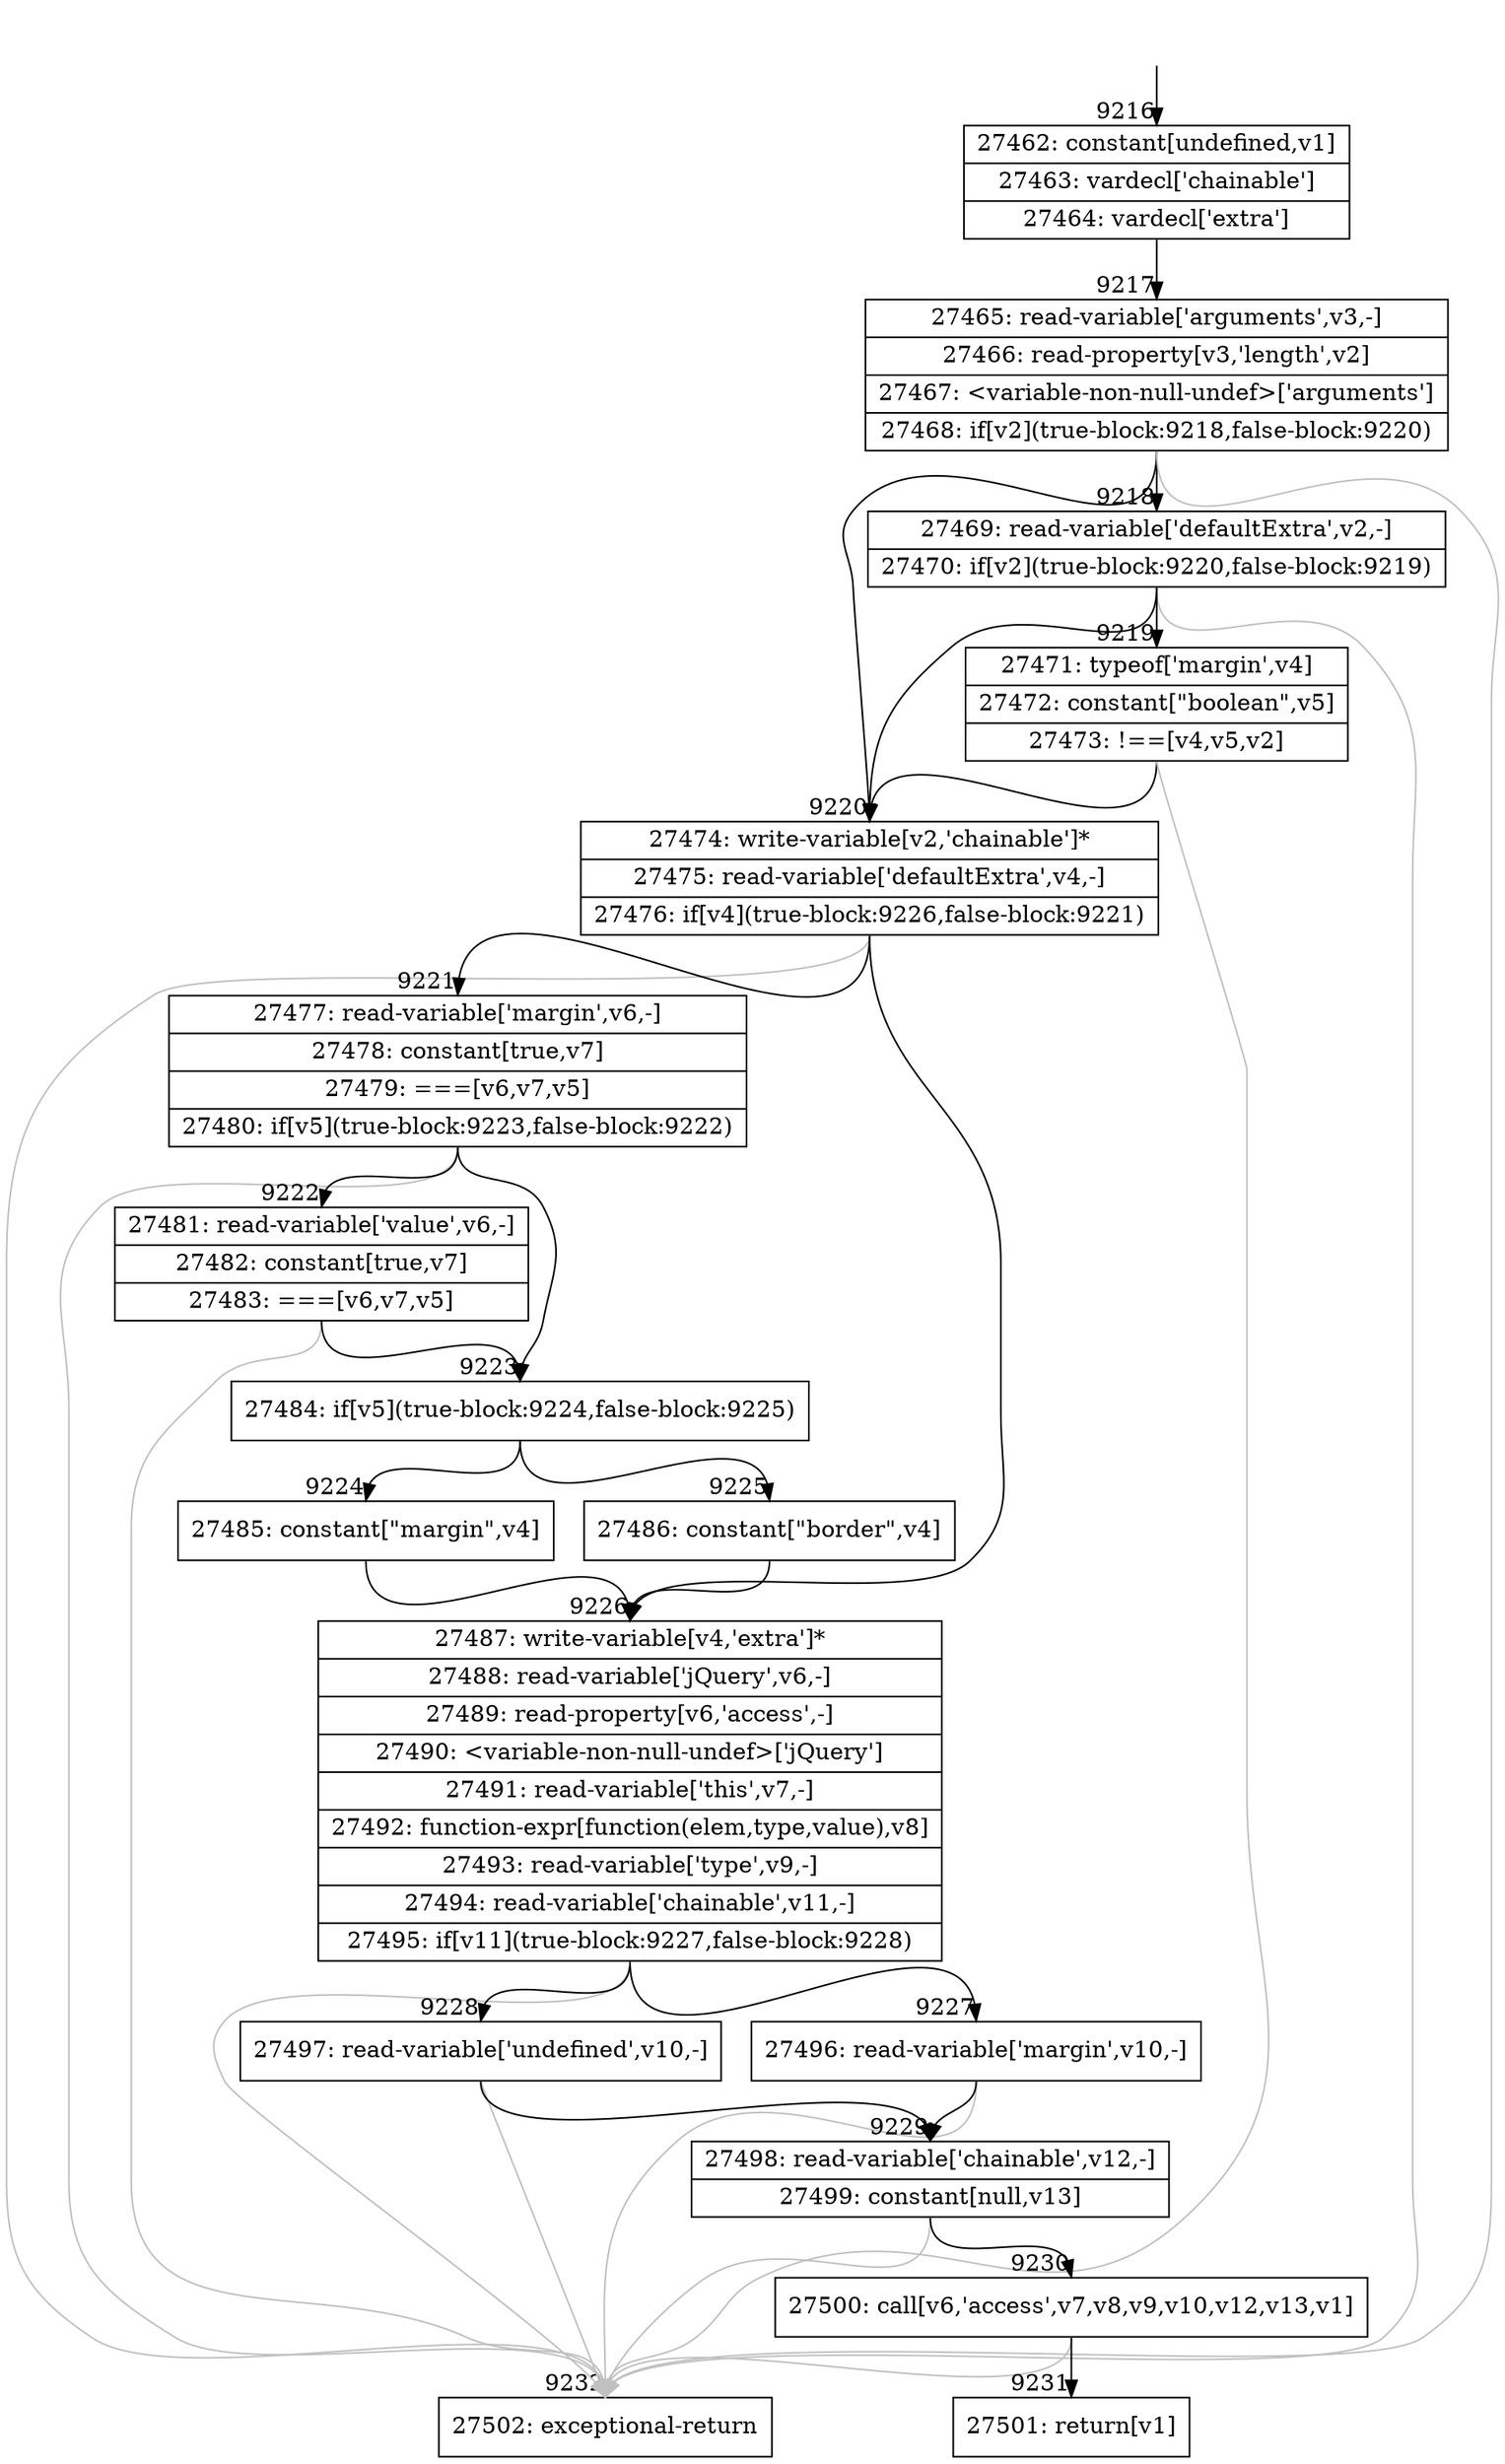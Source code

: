 digraph {
rankdir="TD"
BB_entry576[shape=none,label=""];
BB_entry576 -> BB9216 [tailport=s, headport=n, headlabel="    9216"]
BB9216 [shape=record label="{27462: constant[undefined,v1]|27463: vardecl['chainable']|27464: vardecl['extra']}" ] 
BB9216 -> BB9217 [tailport=s, headport=n, headlabel="      9217"]
BB9217 [shape=record label="{27465: read-variable['arguments',v3,-]|27466: read-property[v3,'length',v2]|27467: \<variable-non-null-undef\>['arguments']|27468: if[v2](true-block:9218,false-block:9220)}" ] 
BB9217 -> BB9220 [tailport=s, headport=n, headlabel="      9220"]
BB9217 -> BB9218 [tailport=s, headport=n, headlabel="      9218"]
BB9217 -> BB9232 [tailport=s, headport=n, color=gray, headlabel="      9232"]
BB9218 [shape=record label="{27469: read-variable['defaultExtra',v2,-]|27470: if[v2](true-block:9220,false-block:9219)}" ] 
BB9218 -> BB9220 [tailport=s, headport=n]
BB9218 -> BB9219 [tailport=s, headport=n, headlabel="      9219"]
BB9218 -> BB9232 [tailport=s, headport=n, color=gray]
BB9219 [shape=record label="{27471: typeof['margin',v4]|27472: constant[\"boolean\",v5]|27473: !==[v4,v5,v2]}" ] 
BB9219 -> BB9220 [tailport=s, headport=n]
BB9219 -> BB9232 [tailport=s, headport=n, color=gray]
BB9220 [shape=record label="{27474: write-variable[v2,'chainable']*|27475: read-variable['defaultExtra',v4,-]|27476: if[v4](true-block:9226,false-block:9221)}" ] 
BB9220 -> BB9226 [tailport=s, headport=n, headlabel="      9226"]
BB9220 -> BB9221 [tailport=s, headport=n, headlabel="      9221"]
BB9220 -> BB9232 [tailport=s, headport=n, color=gray]
BB9221 [shape=record label="{27477: read-variable['margin',v6,-]|27478: constant[true,v7]|27479: ===[v6,v7,v5]|27480: if[v5](true-block:9223,false-block:9222)}" ] 
BB9221 -> BB9223 [tailport=s, headport=n, headlabel="      9223"]
BB9221 -> BB9222 [tailport=s, headport=n, headlabel="      9222"]
BB9221 -> BB9232 [tailport=s, headport=n, color=gray]
BB9222 [shape=record label="{27481: read-variable['value',v6,-]|27482: constant[true,v7]|27483: ===[v6,v7,v5]}" ] 
BB9222 -> BB9223 [tailport=s, headport=n]
BB9222 -> BB9232 [tailport=s, headport=n, color=gray]
BB9223 [shape=record label="{27484: if[v5](true-block:9224,false-block:9225)}" ] 
BB9223 -> BB9224 [tailport=s, headport=n, headlabel="      9224"]
BB9223 -> BB9225 [tailport=s, headport=n, headlabel="      9225"]
BB9224 [shape=record label="{27485: constant[\"margin\",v4]}" ] 
BB9224 -> BB9226 [tailport=s, headport=n]
BB9225 [shape=record label="{27486: constant[\"border\",v4]}" ] 
BB9225 -> BB9226 [tailport=s, headport=n]
BB9226 [shape=record label="{27487: write-variable[v4,'extra']*|27488: read-variable['jQuery',v6,-]|27489: read-property[v6,'access',-]|27490: \<variable-non-null-undef\>['jQuery']|27491: read-variable['this',v7,-]|27492: function-expr[function(elem,type,value),v8]|27493: read-variable['type',v9,-]|27494: read-variable['chainable',v11,-]|27495: if[v11](true-block:9227,false-block:9228)}" ] 
BB9226 -> BB9227 [tailport=s, headport=n, headlabel="      9227"]
BB9226 -> BB9228 [tailport=s, headport=n, headlabel="      9228"]
BB9226 -> BB9232 [tailport=s, headport=n, color=gray]
BB9227 [shape=record label="{27496: read-variable['margin',v10,-]}" ] 
BB9227 -> BB9229 [tailport=s, headport=n, headlabel="      9229"]
BB9227 -> BB9232 [tailport=s, headport=n, color=gray]
BB9228 [shape=record label="{27497: read-variable['undefined',v10,-]}" ] 
BB9228 -> BB9229 [tailport=s, headport=n]
BB9228 -> BB9232 [tailport=s, headport=n, color=gray]
BB9229 [shape=record label="{27498: read-variable['chainable',v12,-]|27499: constant[null,v13]}" ] 
BB9229 -> BB9230 [tailport=s, headport=n, headlabel="      9230"]
BB9229 -> BB9232 [tailport=s, headport=n, color=gray]
BB9230 [shape=record label="{27500: call[v6,'access',v7,v8,v9,v10,v12,v13,v1]}" ] 
BB9230 -> BB9231 [tailport=s, headport=n, headlabel="      9231"]
BB9230 -> BB9232 [tailport=s, headport=n, color=gray]
BB9231 [shape=record label="{27501: return[v1]}" ] 
BB9232 [shape=record label="{27502: exceptional-return}" ] 
}
